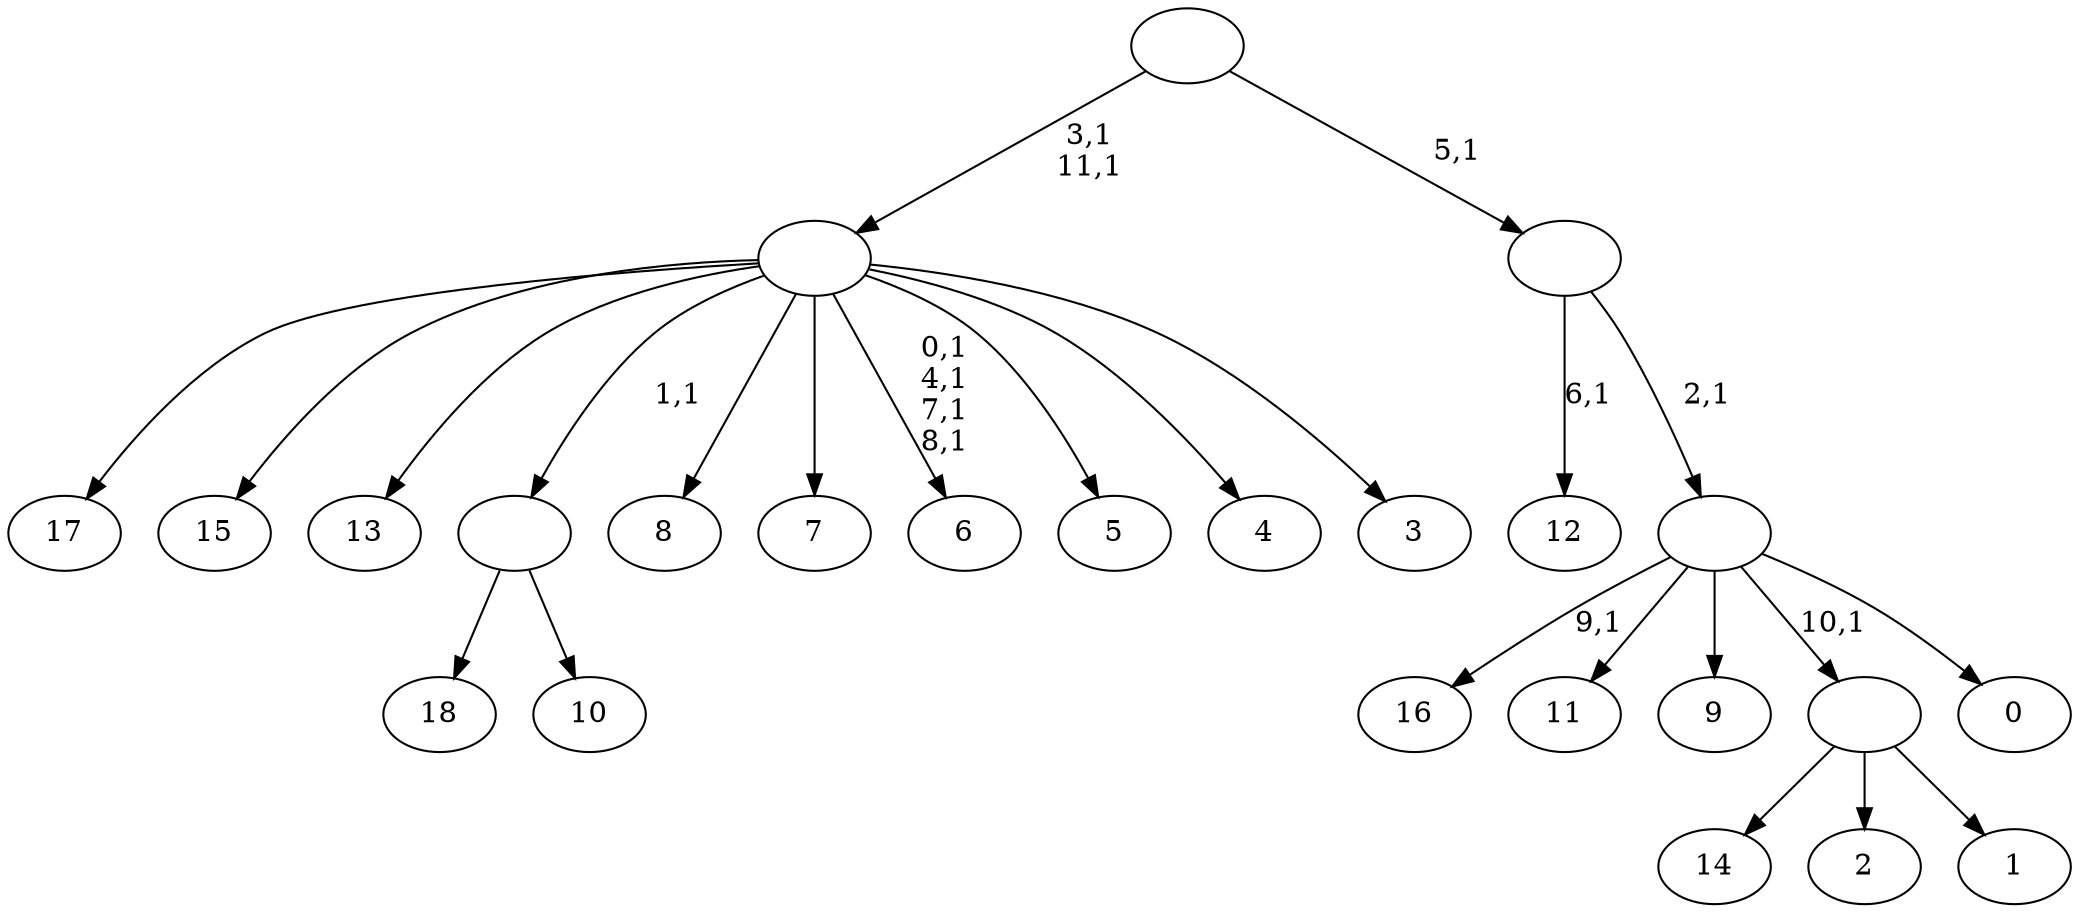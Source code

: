 digraph T {
	31 [label="18"]
	30 [label="17"]
	29 [label="16"]
	27 [label="15"]
	26 [label="14"]
	25 [label="13"]
	24 [label="12"]
	22 [label="11"]
	21 [label="10"]
	20 [label=""]
	19 [label="9"]
	18 [label="8"]
	17 [label="7"]
	16 [label="6"]
	11 [label="5"]
	10 [label="4"]
	9 [label="3"]
	8 [label=""]
	6 [label="2"]
	5 [label="1"]
	4 [label=""]
	3 [label="0"]
	2 [label=""]
	1 [label=""]
	0 [label=""]
	20 -> 31 [label=""]
	20 -> 21 [label=""]
	8 -> 16 [label="0,1\n4,1\n7,1\n8,1"]
	8 -> 30 [label=""]
	8 -> 27 [label=""]
	8 -> 25 [label=""]
	8 -> 20 [label="1,1"]
	8 -> 18 [label=""]
	8 -> 17 [label=""]
	8 -> 11 [label=""]
	8 -> 10 [label=""]
	8 -> 9 [label=""]
	4 -> 26 [label=""]
	4 -> 6 [label=""]
	4 -> 5 [label=""]
	2 -> 29 [label="9,1"]
	2 -> 22 [label=""]
	2 -> 19 [label=""]
	2 -> 4 [label="10,1"]
	2 -> 3 [label=""]
	1 -> 24 [label="6,1"]
	1 -> 2 [label="2,1"]
	0 -> 8 [label="3,1\n11,1"]
	0 -> 1 [label="5,1"]
}
